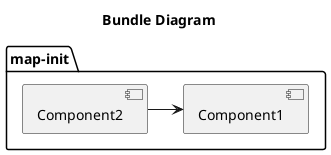 @startuml
    title Bundle Diagram
    package "map-init" {
        [Component1]
        [Component2]
        
    }
    
    [Component2] -> [Component1]
                
    @enduml 